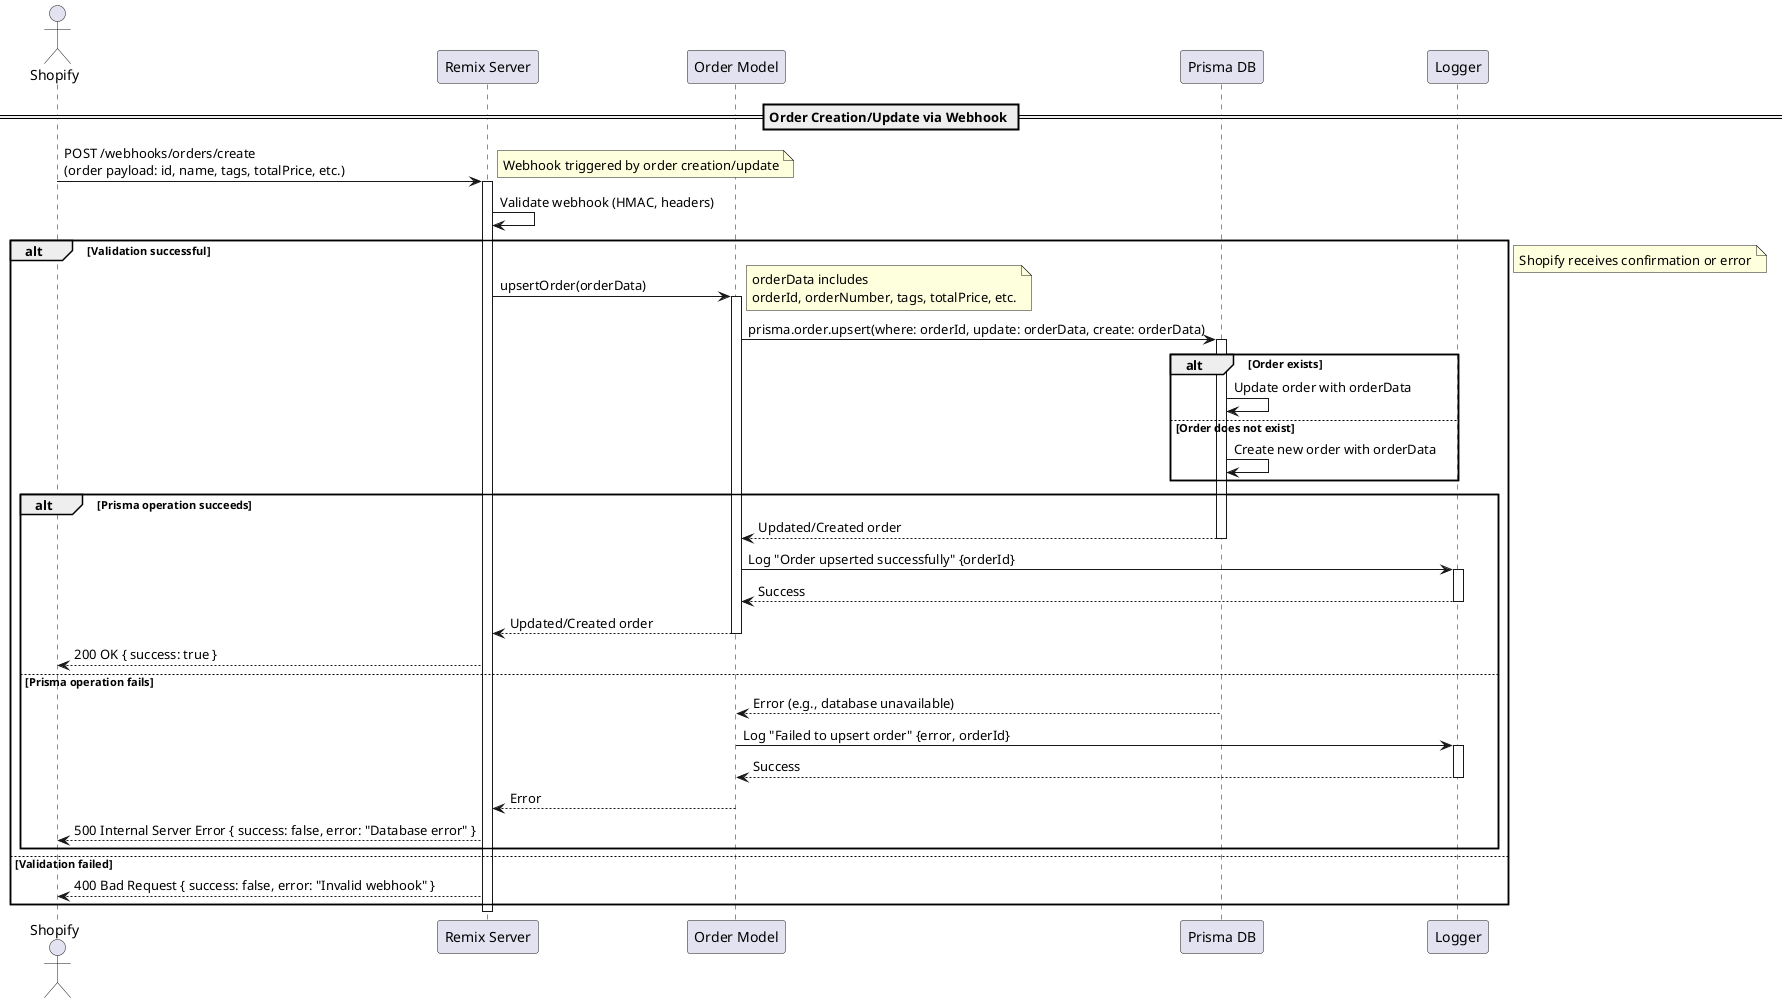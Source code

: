 @startuml
actor Shopify
participant "Remix Server" as Server
participant "Order Model" as OrderModel
participant "Prisma DB" as Prisma
participant "Logger" as Logger

== Order Creation/Update via Webhook ==
Shopify -> Server: POST /webhooks/orders/create\n(order payload: id, name, tags, totalPrice, etc.)
activate Server
note right: Webhook triggered by order creation/update

Server -> Server: Validate webhook (HMAC, headers)
alt Validation successful
    Server -> OrderModel: upsertOrder(orderData)
    activate OrderModel
    note right: orderData includes\norderId, orderNumber, tags, totalPrice, etc.

    OrderModel -> Prisma: prisma.order.upsert(where: orderId, update: orderData, create: orderData)
    activate Prisma
    alt Order exists
        Prisma -> Prisma: Update order with orderData
    else Order does not exist
        Prisma -> Prisma: Create new order with orderData
    end
    alt Prisma operation succeeds
        Prisma --> OrderModel: Updated/Created order
        deactivate Prisma
        OrderModel -> Logger: Log "Order upserted successfully" {orderId}
        activate Logger
        Logger --> OrderModel: Success
        deactivate Logger
        OrderModel --> Server: Updated/Created order
        deactivate OrderModel
        Server --> Shopify: 200 OK { success: true }
    else Prisma operation fails
        Prisma --> OrderModel: Error (e.g., database unavailable)
        deactivate Prisma
        OrderModel -> Logger: Log "Failed to upsert order" {error, orderId}
        activate Logger
        Logger --> OrderModel: Success
        deactivate Logger
        OrderModel --> Server: Error
        deactivate OrderModel
        Server --> Shopify: 500 Internal Server Error { success: false, error: "Database error" }
    end
else Validation failed
    Server --> Shopify: 400 Bad Request { success: false, error: "Invalid webhook" }
end

deactivate Server
note right: Shopify receives confirmation or error

@enduml